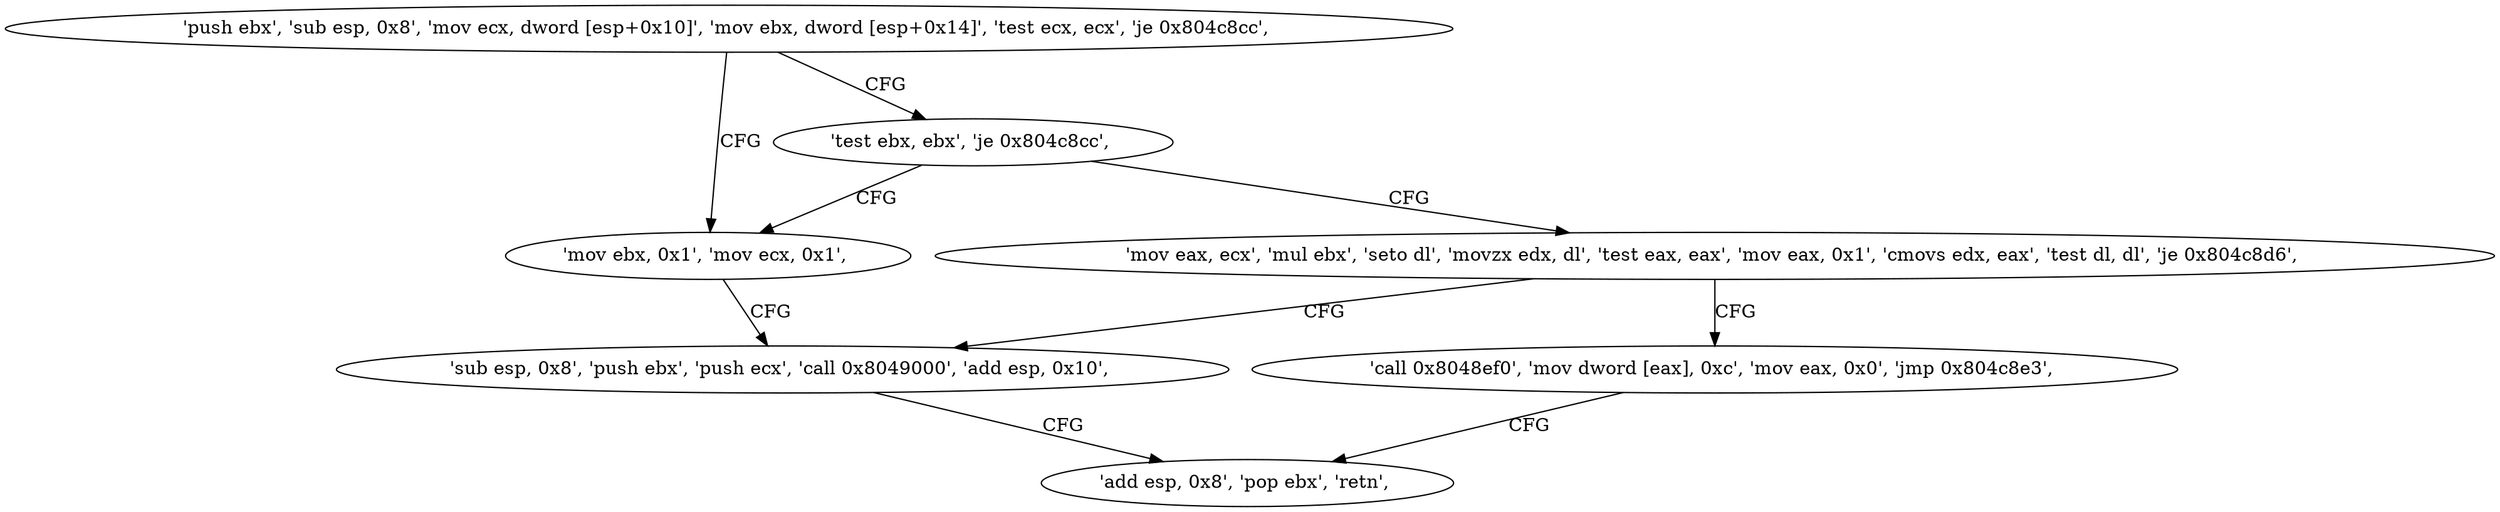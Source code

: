 digraph "func" {
"134531214" [label = "'push ebx', 'sub esp, 0x8', 'mov ecx, dword [esp+0x10]', 'mov ebx, dword [esp+0x14]', 'test ecx, ecx', 'je 0x804c8cc', " ]
"134531276" [label = "'mov ebx, 0x1', 'mov ecx, 0x1', " ]
"134531230" [label = "'test ebx, ebx', 'je 0x804c8cc', " ]
"134531286" [label = "'sub esp, 0x8', 'push ebx', 'push ecx', 'call 0x8049000', 'add esp, 0x10', " ]
"134531234" [label = "'mov eax, ecx', 'mul ebx', 'seto dl', 'movzx edx, dl', 'test eax, eax', 'mov eax, 0x1', 'cmovs edx, eax', 'test dl, dl', 'je 0x804c8d6', " ]
"134531258" [label = "'call 0x8048ef0', 'mov dword [eax], 0xc', 'mov eax, 0x0', 'jmp 0x804c8e3', " ]
"134531299" [label = "'add esp, 0x8', 'pop ebx', 'retn', " ]
"134531214" -> "134531276" [ label = "CFG" ]
"134531214" -> "134531230" [ label = "CFG" ]
"134531276" -> "134531286" [ label = "CFG" ]
"134531230" -> "134531276" [ label = "CFG" ]
"134531230" -> "134531234" [ label = "CFG" ]
"134531286" -> "134531299" [ label = "CFG" ]
"134531234" -> "134531286" [ label = "CFG" ]
"134531234" -> "134531258" [ label = "CFG" ]
"134531258" -> "134531299" [ label = "CFG" ]
}
